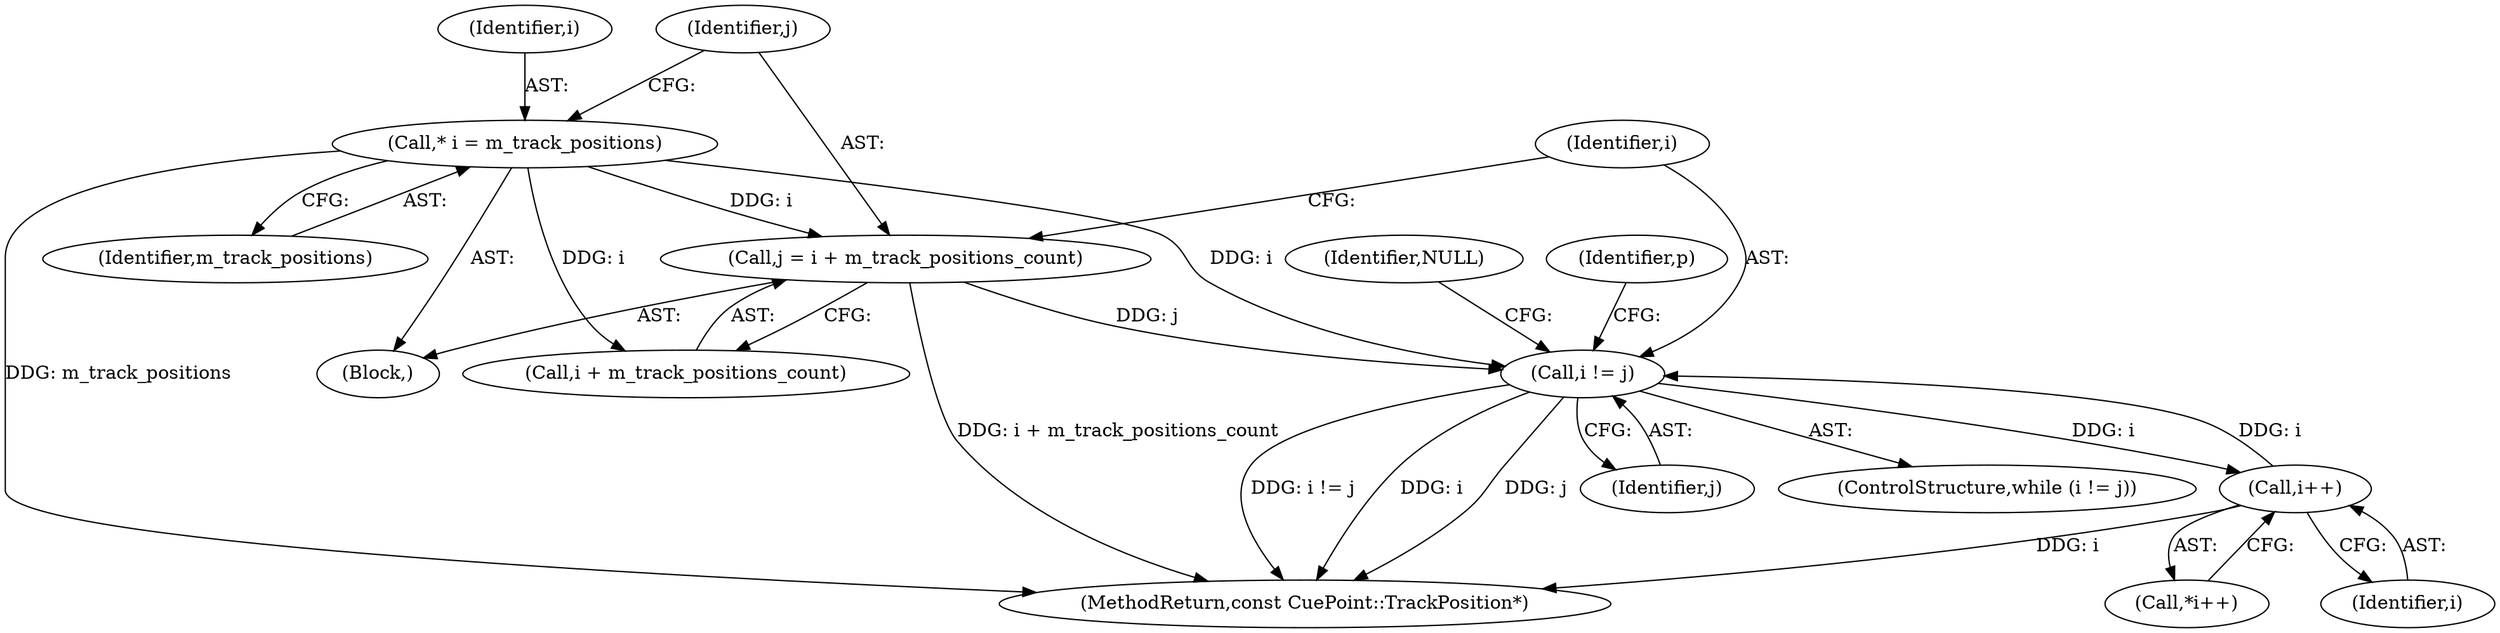 digraph "1_Android_04839626ed859623901ebd3a5fd483982186b59d_40@integer" {
"1000114" [label="(Call,j = i + m_track_positions_count)"];
"1000111" [label="(Call,* i = m_track_positions)"];
"1000120" [label="(Call,i != j)"];
"1000128" [label="(Call,i++)"];
"1000127" [label="(Call,*i++)"];
"1000129" [label="(Identifier,i)"];
"1000114" [label="(Call,j = i + m_track_positions_count)"];
"1000141" [label="(MethodReturn,const CuePoint::TrackPosition*)"];
"1000113" [label="(Identifier,m_track_positions)"];
"1000122" [label="(Identifier,j)"];
"1000119" [label="(ControlStructure,while (i != j))"];
"1000128" [label="(Call,i++)"];
"1000140" [label="(Identifier,NULL)"];
"1000121" [label="(Identifier,i)"];
"1000126" [label="(Identifier,p)"];
"1000103" [label="(Block,)"];
"1000111" [label="(Call,* i = m_track_positions)"];
"1000115" [label="(Identifier,j)"];
"1000116" [label="(Call,i + m_track_positions_count)"];
"1000120" [label="(Call,i != j)"];
"1000112" [label="(Identifier,i)"];
"1000114" -> "1000103"  [label="AST: "];
"1000114" -> "1000116"  [label="CFG: "];
"1000115" -> "1000114"  [label="AST: "];
"1000116" -> "1000114"  [label="AST: "];
"1000121" -> "1000114"  [label="CFG: "];
"1000114" -> "1000141"  [label="DDG: i + m_track_positions_count"];
"1000111" -> "1000114"  [label="DDG: i"];
"1000114" -> "1000120"  [label="DDG: j"];
"1000111" -> "1000103"  [label="AST: "];
"1000111" -> "1000113"  [label="CFG: "];
"1000112" -> "1000111"  [label="AST: "];
"1000113" -> "1000111"  [label="AST: "];
"1000115" -> "1000111"  [label="CFG: "];
"1000111" -> "1000141"  [label="DDG: m_track_positions"];
"1000111" -> "1000116"  [label="DDG: i"];
"1000111" -> "1000120"  [label="DDG: i"];
"1000120" -> "1000119"  [label="AST: "];
"1000120" -> "1000122"  [label="CFG: "];
"1000121" -> "1000120"  [label="AST: "];
"1000122" -> "1000120"  [label="AST: "];
"1000126" -> "1000120"  [label="CFG: "];
"1000140" -> "1000120"  [label="CFG: "];
"1000120" -> "1000141"  [label="DDG: i"];
"1000120" -> "1000141"  [label="DDG: j"];
"1000120" -> "1000141"  [label="DDG: i != j"];
"1000128" -> "1000120"  [label="DDG: i"];
"1000120" -> "1000128"  [label="DDG: i"];
"1000128" -> "1000127"  [label="AST: "];
"1000128" -> "1000129"  [label="CFG: "];
"1000129" -> "1000128"  [label="AST: "];
"1000127" -> "1000128"  [label="CFG: "];
"1000128" -> "1000141"  [label="DDG: i"];
}
